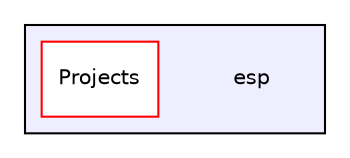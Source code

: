 digraph "C:/esp" {
  compound=true
  node [ fontsize="10", fontname="Helvetica"];
  edge [ labelfontsize="10", labelfontname="Helvetica"];
  subgraph clusterdir_955505ef595bbe2ea0451a264cf9e5a7 {
    graph [ bgcolor="#eeeeff", pencolor="black", label="" URL="dir_955505ef595bbe2ea0451a264cf9e5a7.html"];
    dir_955505ef595bbe2ea0451a264cf9e5a7 [shape=plaintext label="esp"];
  dir_0b7fe2fa902884816c4adc94d50462d4 [shape=box label="Projects" fillcolor="white" style="filled" color="red" URL="dir_0b7fe2fa902884816c4adc94d50462d4.html"];
  }
}
